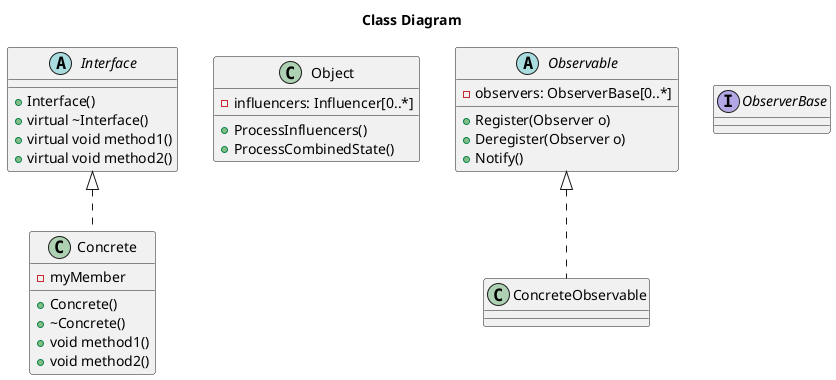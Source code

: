 @startuml

title Class Diagram


abstract class Interface
{
    +Interface()
    +virtual ~Interface()
    +virtual void method1()    
                                   
    +virtual void method2()
}

Interface <|.. Concrete

class Concrete
{
-myMember


    +Concrete()
    +~Concrete()
    +void method1()
    +void method2()
}


class Object {
	- influencers: Influencer[0..*]

	+ProcessInfluencers()
	+ProcessCombinedState()
	
}


abstract class Observable

Observable <|.. ConcreteObservable


abstract class Observable{
 -observers: ObserverBase[0..*]

 +Register(Observer o)
 +Deregister(Observer o)
 +Notify()
}

class ConcreteObservable


interface ObserverBase


@enduml
